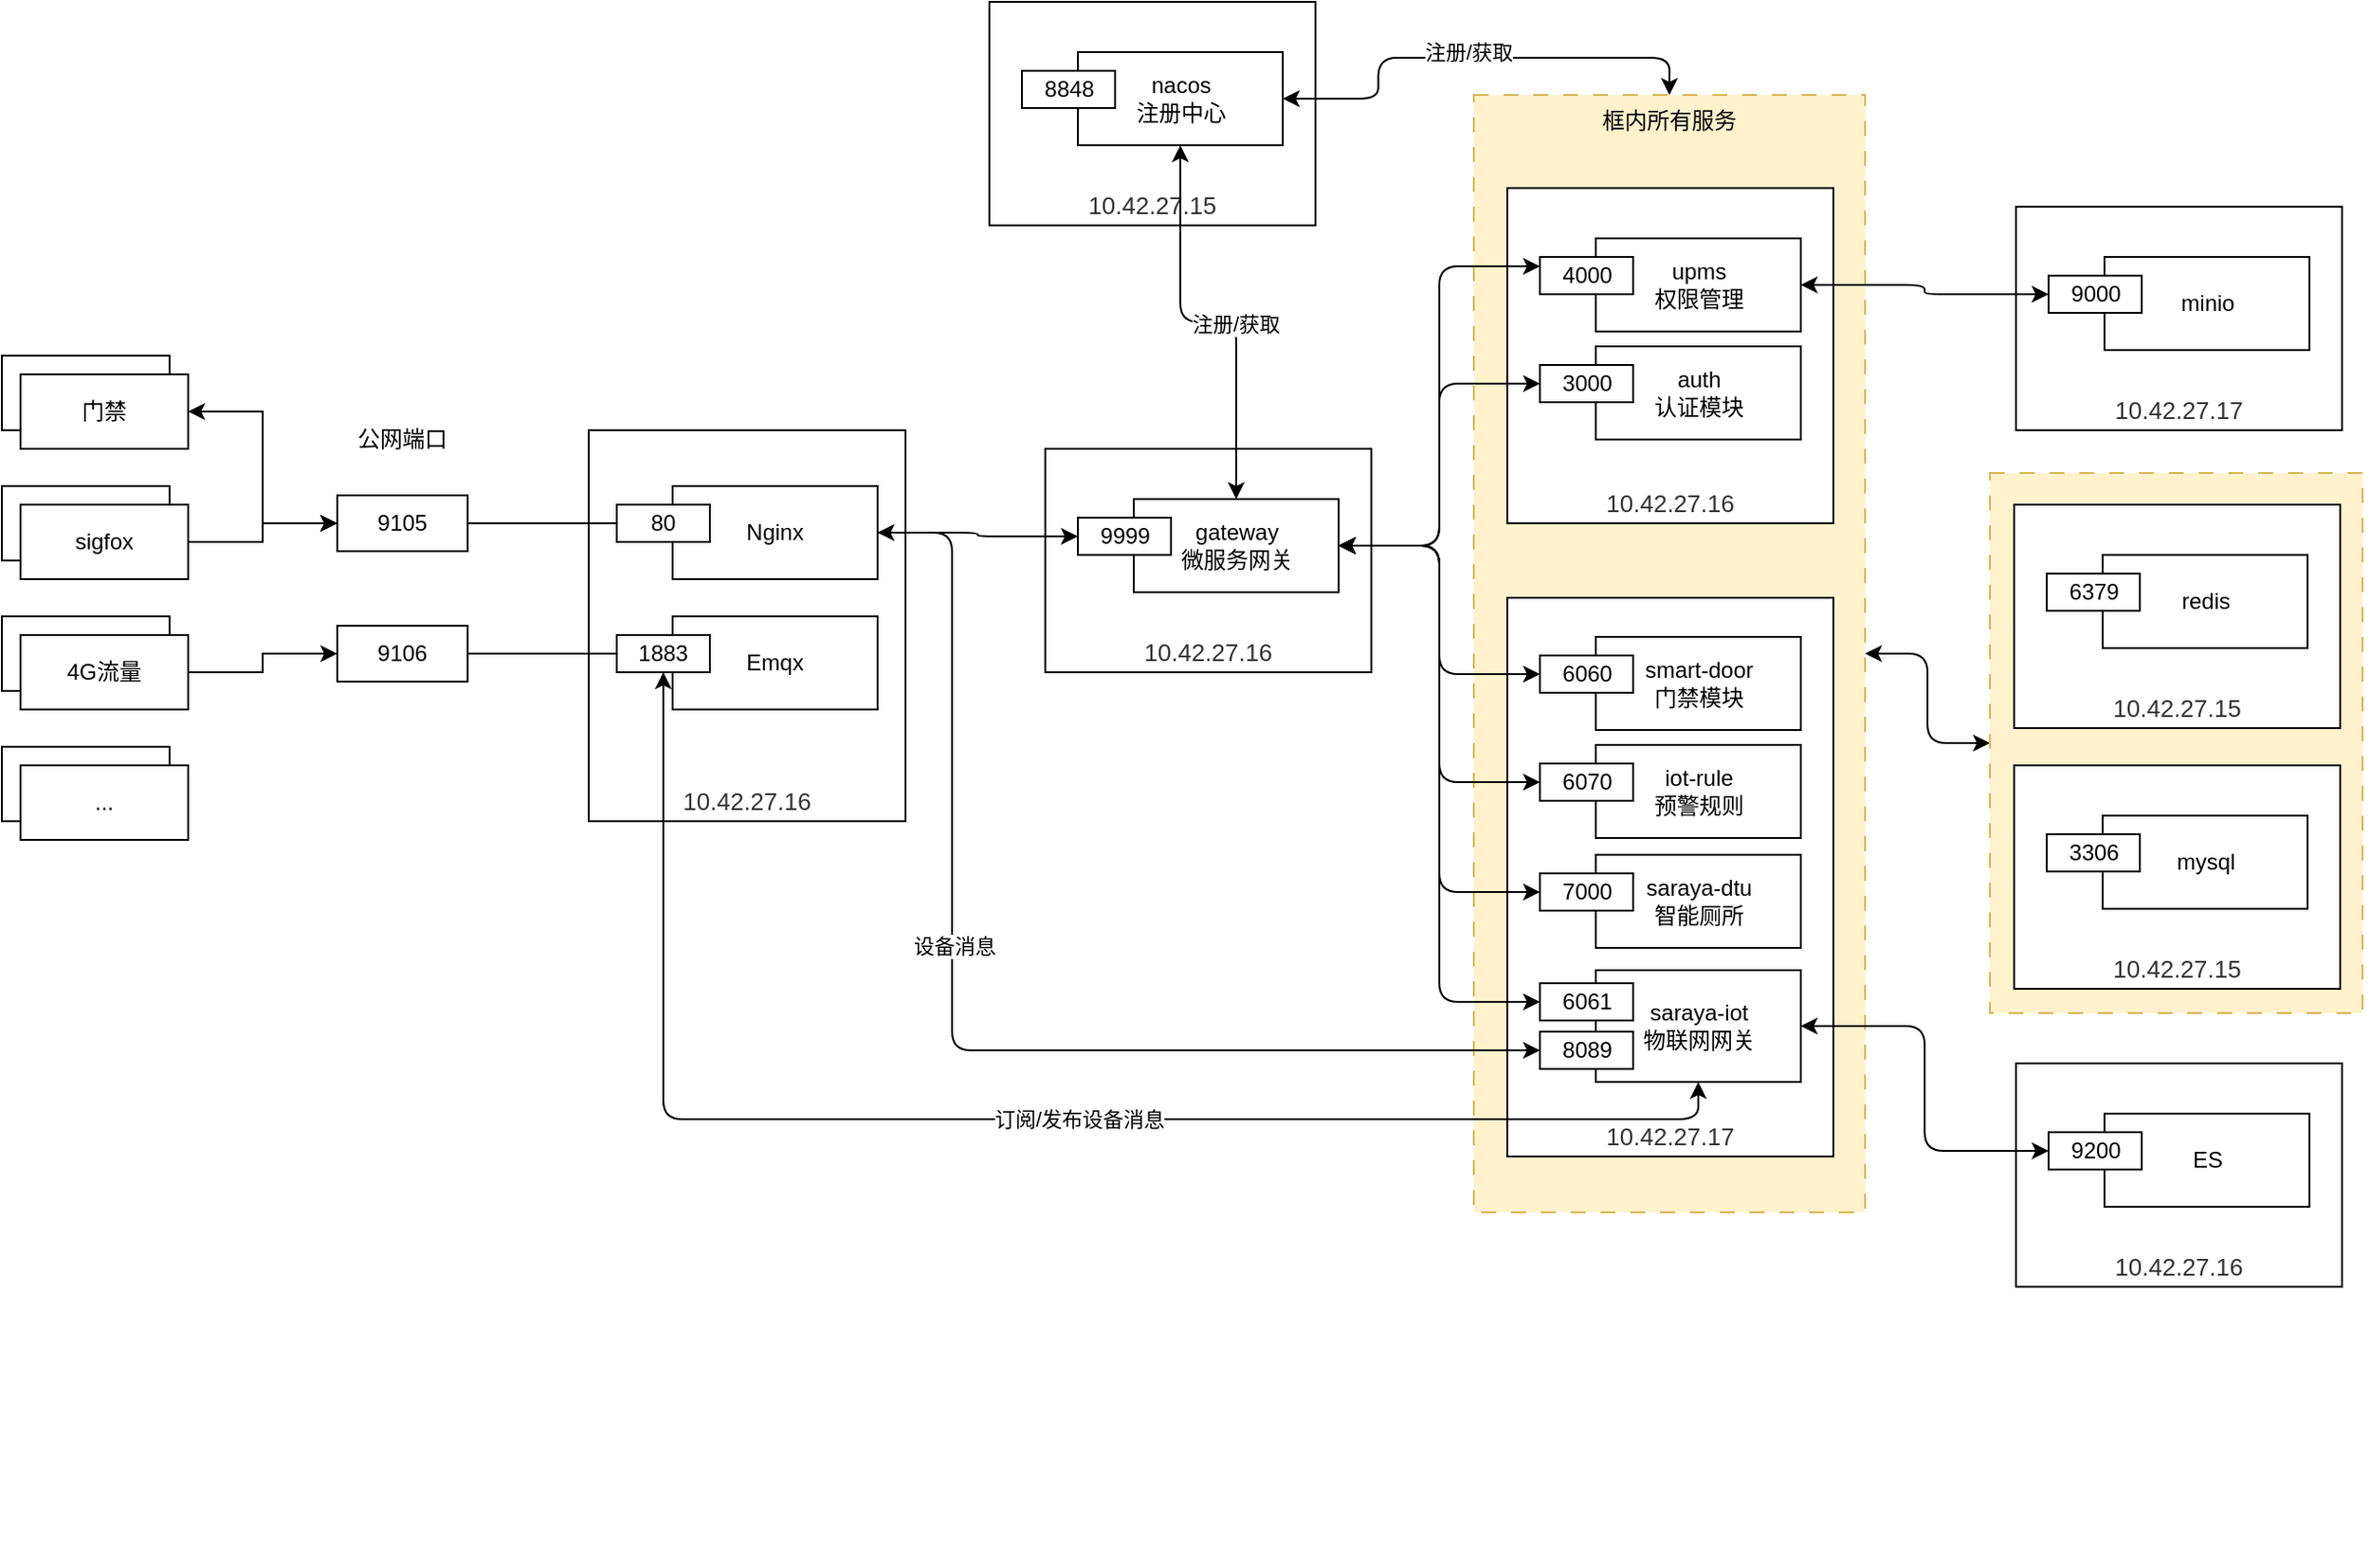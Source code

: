 <mxfile version="24.2.3" type="github">
  <diagram id="C5RBs43oDa-KdzZeNtuy" name="Page-1">
    <mxGraphModel dx="1008" dy="1761" grid="1" gridSize="10" guides="1" tooltips="1" connect="1" arrows="0" fold="1" page="1" pageScale="1" pageWidth="827" pageHeight="1169" math="0" shadow="0">
      <root>
        <mxCell id="WIyWlLk6GJQsqaUBKTNV-0" />
        <mxCell id="WIyWlLk6GJQsqaUBKTNV-1" parent="WIyWlLk6GJQsqaUBKTNV-0" />
        <mxCell id="b1t97wf94qJfbfh6B2mP-49" value="" style="group;rounded=0;" vertex="1" connectable="0" parent="WIyWlLk6GJQsqaUBKTNV-1">
          <mxGeometry x="560" y="-60" width="175" height="120" as="geometry" />
        </mxCell>
        <mxCell id="b1t97wf94qJfbfh6B2mP-50" value="&lt;span style=&quot;color: rgb(50, 50, 50); font-family: &amp;quot;Microsoft YaHei&amp;quot;, 微软雅黑, Arial; font-size: 13px; background-color: rgba(255, 255, 255, 0.01);&quot;&gt;10.42.27.15&lt;/span&gt;" style="rounded=0;whiteSpace=wrap;html=1;verticalAlign=bottom;" vertex="1" parent="b1t97wf94qJfbfh6B2mP-49">
          <mxGeometry width="175" height="120" as="geometry" />
        </mxCell>
        <mxCell id="b1t97wf94qJfbfh6B2mP-51" value="" style="group;rounded=0;" vertex="1" connectable="0" parent="b1t97wf94qJfbfh6B2mP-49">
          <mxGeometry x="17.5" y="27" width="140" height="50" as="geometry" />
        </mxCell>
        <mxCell id="b1t97wf94qJfbfh6B2mP-52" value="&lt;div&gt;nacos&lt;/div&gt;&lt;div&gt;注册中心&lt;/div&gt;" style="rounded=0;whiteSpace=wrap;html=1;" vertex="1" parent="b1t97wf94qJfbfh6B2mP-51">
          <mxGeometry x="30" width="110" height="50" as="geometry" />
        </mxCell>
        <mxCell id="b1t97wf94qJfbfh6B2mP-53" value="8848" style="rounded=0;whiteSpace=wrap;html=1;" vertex="1" parent="b1t97wf94qJfbfh6B2mP-51">
          <mxGeometry y="10" width="50" height="20" as="geometry" />
        </mxCell>
        <mxCell id="b1t97wf94qJfbfh6B2mP-149" style="edgeStyle=orthogonalEdgeStyle;orthogonalLoop=1;jettySize=auto;html=1;exitX=0.5;exitY=0;exitDx=0;exitDy=0;startArrow=classic;startFill=1;" edge="1" parent="WIyWlLk6GJQsqaUBKTNV-1" source="b1t97wf94qJfbfh6B2mP-143" target="b1t97wf94qJfbfh6B2mP-52">
          <mxGeometry relative="1" as="geometry" />
        </mxCell>
        <mxCell id="b1t97wf94qJfbfh6B2mP-153" value="注册/获取" style="edgeLabel;html=1;align=center;verticalAlign=middle;resizable=0;points=[];" vertex="1" connectable="0" parent="b1t97wf94qJfbfh6B2mP-149">
          <mxGeometry x="0.026" y="-3" relative="1" as="geometry">
            <mxPoint as="offset" />
          </mxGeometry>
        </mxCell>
        <mxCell id="b1t97wf94qJfbfh6B2mP-183" style="edgeStyle=orthogonalEdgeStyle;orthogonalLoop=1;jettySize=auto;html=1;exitX=1;exitY=0.5;exitDx=0;exitDy=0;startArrow=classic;startFill=1;" edge="1" parent="WIyWlLk6GJQsqaUBKTNV-1" source="b1t97wf94qJfbfh6B2mP-143" target="b1t97wf94qJfbfh6B2mP-182">
          <mxGeometry relative="1" as="geometry" />
        </mxCell>
        <mxCell id="b1t97wf94qJfbfh6B2mP-143" value="框内所有服务" style="rounded=0;whiteSpace=wrap;html=1;dashed=1;dashPattern=8 8;fillColor=#fff2cc;strokeColor=#d6b656;verticalAlign=top;" vertex="1" parent="WIyWlLk6GJQsqaUBKTNV-1">
          <mxGeometry x="820" y="-10" width="210" height="600" as="geometry" />
        </mxCell>
        <mxCell id="b1t97wf94qJfbfh6B2mP-24" value="" style="group;rounded=0;" vertex="1" connectable="0" parent="WIyWlLk6GJQsqaUBKTNV-1">
          <mxGeometry x="360" y="200" width="155" height="180" as="geometry" />
        </mxCell>
        <mxCell id="b1t97wf94qJfbfh6B2mP-15" value="" style="group;rounded=0;" vertex="1" connectable="0" parent="b1t97wf94qJfbfh6B2mP-24">
          <mxGeometry width="155" height="180" as="geometry" />
        </mxCell>
        <mxCell id="b1t97wf94qJfbfh6B2mP-23" value="&lt;span style=&quot;color: rgb(50, 50, 50); font-family: &amp;quot;Microsoft YaHei&amp;quot;, 微软雅黑, Arial; font-size: 13px; background-color: rgba(255, 255, 255, 0.01);&quot;&gt;10.42.27.16&lt;/span&gt;" style="rounded=0;whiteSpace=wrap;html=1;verticalAlign=bottom;" vertex="1" parent="b1t97wf94qJfbfh6B2mP-15">
          <mxGeometry x="-15" y="-30" width="170" height="210" as="geometry" />
        </mxCell>
        <mxCell id="b1t97wf94qJfbfh6B2mP-12" value="Nginx" style="rounded=0;whiteSpace=wrap;html=1;" vertex="1" parent="b1t97wf94qJfbfh6B2mP-15">
          <mxGeometry x="30" width="110" height="50" as="geometry" />
        </mxCell>
        <mxCell id="b1t97wf94qJfbfh6B2mP-13" value="80" style="rounded=0;whiteSpace=wrap;html=1;" vertex="1" parent="b1t97wf94qJfbfh6B2mP-15">
          <mxGeometry y="10" width="50" height="20" as="geometry" />
        </mxCell>
        <mxCell id="b1t97wf94qJfbfh6B2mP-17" value="" style="group;rounded=0;" vertex="1" connectable="0" parent="b1t97wf94qJfbfh6B2mP-24">
          <mxGeometry y="70" width="140" height="50" as="geometry" />
        </mxCell>
        <mxCell id="b1t97wf94qJfbfh6B2mP-18" value="Emqx" style="rounded=0;whiteSpace=wrap;html=1;" vertex="1" parent="b1t97wf94qJfbfh6B2mP-17">
          <mxGeometry x="30" width="110" height="50" as="geometry" />
        </mxCell>
        <mxCell id="b1t97wf94qJfbfh6B2mP-19" value="1883" style="rounded=0;whiteSpace=wrap;html=1;" vertex="1" parent="b1t97wf94qJfbfh6B2mP-17">
          <mxGeometry y="10" width="50" height="20" as="geometry" />
        </mxCell>
        <mxCell id="b1t97wf94qJfbfh6B2mP-0" value="门禁" style="rounded=0;whiteSpace=wrap;html=1;" vertex="1" parent="WIyWlLk6GJQsqaUBKTNV-1">
          <mxGeometry x="30" y="130" width="90" height="40" as="geometry" />
        </mxCell>
        <mxCell id="b1t97wf94qJfbfh6B2mP-1" value="4G流量" style="rounded=0;whiteSpace=wrap;html=1;" vertex="1" parent="WIyWlLk6GJQsqaUBKTNV-1">
          <mxGeometry x="30" y="270" width="90" height="40" as="geometry" />
        </mxCell>
        <mxCell id="b1t97wf94qJfbfh6B2mP-27" style="edgeStyle=orthogonalEdgeStyle;rounded=0;orthogonalLoop=1;jettySize=auto;html=1;exitX=1;exitY=0.5;exitDx=0;exitDy=0;entryX=0;entryY=0.5;entryDx=0;entryDy=0;endArrow=classic;endFill=1;startArrow=classic;startFill=1;" edge="1" parent="WIyWlLk6GJQsqaUBKTNV-1" source="b1t97wf94qJfbfh6B2mP-2" target="b1t97wf94qJfbfh6B2mP-9">
          <mxGeometry relative="1" as="geometry" />
        </mxCell>
        <mxCell id="b1t97wf94qJfbfh6B2mP-2" value="门禁" style="rounded=0;whiteSpace=wrap;html=1;" vertex="1" parent="WIyWlLk6GJQsqaUBKTNV-1">
          <mxGeometry x="40" y="140" width="90" height="40" as="geometry" />
        </mxCell>
        <mxCell id="b1t97wf94qJfbfh6B2mP-4" value="sigfox" style="rounded=0;whiteSpace=wrap;html=1;" vertex="1" parent="WIyWlLk6GJQsqaUBKTNV-1">
          <mxGeometry x="30" y="200" width="90" height="40" as="geometry" />
        </mxCell>
        <mxCell id="b1t97wf94qJfbfh6B2mP-28" style="edgeStyle=orthogonalEdgeStyle;rounded=0;orthogonalLoop=1;jettySize=auto;html=1;exitX=1;exitY=0.5;exitDx=0;exitDy=0;entryX=0;entryY=0.5;entryDx=0;entryDy=0;endArrow=classic;endFill=1;startArrow=none;startFill=0;" edge="1" parent="WIyWlLk6GJQsqaUBKTNV-1" source="b1t97wf94qJfbfh6B2mP-5" target="b1t97wf94qJfbfh6B2mP-9">
          <mxGeometry relative="1" as="geometry" />
        </mxCell>
        <mxCell id="b1t97wf94qJfbfh6B2mP-5" value="sigfox" style="rounded=0;whiteSpace=wrap;html=1;" vertex="1" parent="WIyWlLk6GJQsqaUBKTNV-1">
          <mxGeometry x="40" y="210" width="90" height="40" as="geometry" />
        </mxCell>
        <mxCell id="b1t97wf94qJfbfh6B2mP-29" style="edgeStyle=orthogonalEdgeStyle;rounded=0;orthogonalLoop=1;jettySize=auto;html=1;exitX=1;exitY=0.5;exitDx=0;exitDy=0;entryX=0;entryY=0.5;entryDx=0;entryDy=0;endArrow=classic;endFill=1;startArrow=none;startFill=0;" edge="1" parent="WIyWlLk6GJQsqaUBKTNV-1" source="b1t97wf94qJfbfh6B2mP-6" target="b1t97wf94qJfbfh6B2mP-10">
          <mxGeometry relative="1" as="geometry" />
        </mxCell>
        <mxCell id="b1t97wf94qJfbfh6B2mP-6" value="4G流量" style="rounded=0;whiteSpace=wrap;html=1;" vertex="1" parent="WIyWlLk6GJQsqaUBKTNV-1">
          <mxGeometry x="40" y="280" width="90" height="40" as="geometry" />
        </mxCell>
        <mxCell id="b1t97wf94qJfbfh6B2mP-7" value="..." style="rounded=0;whiteSpace=wrap;html=1;" vertex="1" parent="WIyWlLk6GJQsqaUBKTNV-1">
          <mxGeometry x="30" y="340" width="90" height="40" as="geometry" />
        </mxCell>
        <mxCell id="b1t97wf94qJfbfh6B2mP-8" value="..." style="rounded=0;whiteSpace=wrap;html=1;" vertex="1" parent="WIyWlLk6GJQsqaUBKTNV-1">
          <mxGeometry x="40" y="350" width="90" height="40" as="geometry" />
        </mxCell>
        <mxCell id="b1t97wf94qJfbfh6B2mP-25" style="edgeStyle=orthogonalEdgeStyle;rounded=0;orthogonalLoop=1;jettySize=auto;html=1;exitX=1;exitY=0.5;exitDx=0;exitDy=0;endArrow=none;endFill=0;" edge="1" parent="WIyWlLk6GJQsqaUBKTNV-1" source="b1t97wf94qJfbfh6B2mP-9" target="b1t97wf94qJfbfh6B2mP-13">
          <mxGeometry relative="1" as="geometry" />
        </mxCell>
        <mxCell id="b1t97wf94qJfbfh6B2mP-9" value="9105" style="rounded=0;whiteSpace=wrap;html=1;" vertex="1" parent="WIyWlLk6GJQsqaUBKTNV-1">
          <mxGeometry x="210" y="205" width="70" height="30" as="geometry" />
        </mxCell>
        <mxCell id="b1t97wf94qJfbfh6B2mP-26" style="edgeStyle=orthogonalEdgeStyle;rounded=0;orthogonalLoop=1;jettySize=auto;html=1;exitX=1;exitY=0.5;exitDx=0;exitDy=0;entryX=0;entryY=0.5;entryDx=0;entryDy=0;endArrow=none;endFill=0;" edge="1" parent="WIyWlLk6GJQsqaUBKTNV-1" source="b1t97wf94qJfbfh6B2mP-10" target="b1t97wf94qJfbfh6B2mP-19">
          <mxGeometry relative="1" as="geometry" />
        </mxCell>
        <mxCell id="b1t97wf94qJfbfh6B2mP-10" value="9106" style="rounded=0;whiteSpace=wrap;html=1;" vertex="1" parent="WIyWlLk6GJQsqaUBKTNV-1">
          <mxGeometry x="210" y="275" width="70" height="30" as="geometry" />
        </mxCell>
        <mxCell id="b1t97wf94qJfbfh6B2mP-11" value="公网端口" style="text;html=1;align=center;verticalAlign=middle;whiteSpace=wrap;rounded=0;" vertex="1" parent="WIyWlLk6GJQsqaUBKTNV-1">
          <mxGeometry x="215" y="160" width="60" height="30" as="geometry" />
        </mxCell>
        <mxCell id="b1t97wf94qJfbfh6B2mP-43" value="" style="group;rounded=0;" vertex="1" connectable="0" parent="WIyWlLk6GJQsqaUBKTNV-1">
          <mxGeometry x="590" y="180" width="175" height="120" as="geometry" />
        </mxCell>
        <mxCell id="b1t97wf94qJfbfh6B2mP-38" value="&lt;span style=&quot;color: rgb(50, 50, 50); font-family: &amp;quot;Microsoft YaHei&amp;quot;, 微软雅黑, Arial; font-size: 13px; background-color: rgba(255, 255, 255, 0.01);&quot;&gt;10.42.27.16&lt;/span&gt;" style="rounded=0;whiteSpace=wrap;html=1;verticalAlign=bottom;" vertex="1" parent="b1t97wf94qJfbfh6B2mP-43">
          <mxGeometry width="175" height="120" as="geometry" />
        </mxCell>
        <mxCell id="b1t97wf94qJfbfh6B2mP-40" value="" style="group;rounded=0;" vertex="1" connectable="0" parent="b1t97wf94qJfbfh6B2mP-43">
          <mxGeometry x="17.5" y="27" width="140" height="50" as="geometry" />
        </mxCell>
        <mxCell id="b1t97wf94qJfbfh6B2mP-41" value="gateway&lt;div&gt;微服务网关&lt;/div&gt;" style="rounded=0;whiteSpace=wrap;html=1;" vertex="1" parent="b1t97wf94qJfbfh6B2mP-40">
          <mxGeometry x="30" width="110" height="50" as="geometry" />
        </mxCell>
        <mxCell id="b1t97wf94qJfbfh6B2mP-42" value="9999" style="rounded=0;whiteSpace=wrap;html=1;" vertex="1" parent="b1t97wf94qJfbfh6B2mP-40">
          <mxGeometry y="10" width="50" height="20" as="geometry" />
        </mxCell>
        <mxCell id="b1t97wf94qJfbfh6B2mP-60" value="" style="group;rounded=0;" vertex="1" connectable="0" parent="WIyWlLk6GJQsqaUBKTNV-1">
          <mxGeometry x="1111" y="50" width="175" height="120" as="geometry" />
        </mxCell>
        <mxCell id="b1t97wf94qJfbfh6B2mP-61" value="&lt;span style=&quot;color: rgb(50, 50, 50); font-family: &amp;quot;Microsoft YaHei&amp;quot;, 微软雅黑, Arial; font-size: 13px; background-color: rgba(255, 255, 255, 0.01);&quot;&gt;10.42.27.17&lt;/span&gt;" style="rounded=0;whiteSpace=wrap;html=1;verticalAlign=bottom;" vertex="1" parent="b1t97wf94qJfbfh6B2mP-60">
          <mxGeometry width="175" height="120" as="geometry" />
        </mxCell>
        <mxCell id="b1t97wf94qJfbfh6B2mP-62" value="" style="group;rounded=0;" vertex="1" connectable="0" parent="b1t97wf94qJfbfh6B2mP-60">
          <mxGeometry x="17.5" y="27" width="140" height="50" as="geometry" />
        </mxCell>
        <mxCell id="b1t97wf94qJfbfh6B2mP-63" value="minio" style="rounded=0;whiteSpace=wrap;html=1;" vertex="1" parent="b1t97wf94qJfbfh6B2mP-62">
          <mxGeometry x="30" width="110" height="50" as="geometry" />
        </mxCell>
        <mxCell id="b1t97wf94qJfbfh6B2mP-64" value="9000" style="rounded=0;whiteSpace=wrap;html=1;" vertex="1" parent="b1t97wf94qJfbfh6B2mP-62">
          <mxGeometry y="10" width="50" height="20" as="geometry" />
        </mxCell>
        <mxCell id="b1t97wf94qJfbfh6B2mP-66" value="" style="group;rounded=0;" vertex="1" connectable="0" parent="WIyWlLk6GJQsqaUBKTNV-1">
          <mxGeometry x="1111" y="510" width="175" height="120" as="geometry" />
        </mxCell>
        <mxCell id="b1t97wf94qJfbfh6B2mP-67" value="&lt;span style=&quot;color: rgb(50, 50, 50); font-family: &amp;quot;Microsoft YaHei&amp;quot;, 微软雅黑, Arial; font-size: 13px; background-color: rgba(255, 255, 255, 0.01);&quot;&gt;10.42.27.16&lt;/span&gt;" style="rounded=0;whiteSpace=wrap;html=1;verticalAlign=bottom;" vertex="1" parent="b1t97wf94qJfbfh6B2mP-66">
          <mxGeometry width="175" height="120" as="geometry" />
        </mxCell>
        <mxCell id="b1t97wf94qJfbfh6B2mP-68" value="" style="group;rounded=0;" vertex="1" connectable="0" parent="b1t97wf94qJfbfh6B2mP-66">
          <mxGeometry x="17.5" y="27" width="140" height="50" as="geometry" />
        </mxCell>
        <mxCell id="b1t97wf94qJfbfh6B2mP-69" value="ES" style="rounded=0;whiteSpace=wrap;html=1;" vertex="1" parent="b1t97wf94qJfbfh6B2mP-68">
          <mxGeometry x="30" width="110" height="50" as="geometry" />
        </mxCell>
        <mxCell id="b1t97wf94qJfbfh6B2mP-70" value="9200" style="rounded=0;whiteSpace=wrap;html=1;" vertex="1" parent="b1t97wf94qJfbfh6B2mP-68">
          <mxGeometry y="10" width="50" height="20" as="geometry" />
        </mxCell>
        <mxCell id="b1t97wf94qJfbfh6B2mP-71" value="" style="group;rounded=0;" vertex="1" connectable="0" parent="WIyWlLk6GJQsqaUBKTNV-1">
          <mxGeometry x="838" y="40" width="175" height="180" as="geometry" />
        </mxCell>
        <mxCell id="b1t97wf94qJfbfh6B2mP-72" value="&lt;span style=&quot;color: rgb(50, 50, 50); font-family: &amp;quot;Microsoft YaHei&amp;quot;, 微软雅黑, Arial; font-size: 13px; background-color: rgba(255, 255, 255, 0.01);&quot;&gt;10.42.27.16&lt;/span&gt;" style="rounded=0;whiteSpace=wrap;html=1;verticalAlign=bottom;" vertex="1" parent="b1t97wf94qJfbfh6B2mP-71">
          <mxGeometry width="175" height="180" as="geometry" />
        </mxCell>
        <mxCell id="b1t97wf94qJfbfh6B2mP-73" value="" style="group;rounded=0;" vertex="1" connectable="0" parent="b1t97wf94qJfbfh6B2mP-71">
          <mxGeometry x="17.5" y="27" width="140" height="50" as="geometry" />
        </mxCell>
        <mxCell id="b1t97wf94qJfbfh6B2mP-74" value="" style="group;rounded=0;" vertex="1" connectable="0" parent="b1t97wf94qJfbfh6B2mP-73">
          <mxGeometry width="140" height="50" as="geometry" />
        </mxCell>
        <mxCell id="b1t97wf94qJfbfh6B2mP-75" value="upms&lt;div&gt;权限管理&lt;/div&gt;" style="rounded=0;whiteSpace=wrap;html=1;" vertex="1" parent="b1t97wf94qJfbfh6B2mP-74">
          <mxGeometry x="30" width="110" height="50" as="geometry" />
        </mxCell>
        <mxCell id="b1t97wf94qJfbfh6B2mP-76" value="4000" style="rounded=0;whiteSpace=wrap;html=1;" vertex="1" parent="b1t97wf94qJfbfh6B2mP-74">
          <mxGeometry y="10" width="50" height="20" as="geometry" />
        </mxCell>
        <mxCell id="b1t97wf94qJfbfh6B2mP-77" value="" style="group;rounded=0;" vertex="1" connectable="0" parent="b1t97wf94qJfbfh6B2mP-71">
          <mxGeometry x="17.5" y="85" width="140" height="50" as="geometry" />
        </mxCell>
        <mxCell id="b1t97wf94qJfbfh6B2mP-78" value="" style="group;rounded=0;" vertex="1" connectable="0" parent="b1t97wf94qJfbfh6B2mP-77">
          <mxGeometry width="140" height="50" as="geometry" />
        </mxCell>
        <mxCell id="b1t97wf94qJfbfh6B2mP-79" value="auth&lt;div&gt;认证模块&lt;/div&gt;" style="rounded=0;whiteSpace=wrap;html=1;" vertex="1" parent="b1t97wf94qJfbfh6B2mP-78">
          <mxGeometry x="30" width="110" height="50" as="geometry" />
        </mxCell>
        <mxCell id="b1t97wf94qJfbfh6B2mP-80" value="3000" style="rounded=0;whiteSpace=wrap;html=1;" vertex="1" parent="b1t97wf94qJfbfh6B2mP-78">
          <mxGeometry y="10" width="50" height="20" as="geometry" />
        </mxCell>
        <mxCell id="b1t97wf94qJfbfh6B2mP-89" value="" style="group;rounded=0;" vertex="1" connectable="0" parent="WIyWlLk6GJQsqaUBKTNV-1">
          <mxGeometry x="838" y="260" width="175" height="300" as="geometry" />
        </mxCell>
        <mxCell id="b1t97wf94qJfbfh6B2mP-90" value="&lt;span style=&quot;color: rgb(50, 50, 50); font-family: &amp;quot;Microsoft YaHei&amp;quot;, 微软雅黑, Arial; font-size: 13px; background-color: rgba(255, 255, 255, 0.01);&quot;&gt;10.42.27.17&lt;/span&gt;" style="rounded=0;whiteSpace=wrap;html=1;verticalAlign=bottom;" vertex="1" parent="b1t97wf94qJfbfh6B2mP-89">
          <mxGeometry width="175" height="300" as="geometry" />
        </mxCell>
        <mxCell id="b1t97wf94qJfbfh6B2mP-91" value="" style="group;rounded=0;" vertex="1" connectable="0" parent="b1t97wf94qJfbfh6B2mP-89">
          <mxGeometry x="17.5" y="21" width="140" height="50" as="geometry" />
        </mxCell>
        <mxCell id="b1t97wf94qJfbfh6B2mP-92" value="" style="group;rounded=0;" vertex="1" connectable="0" parent="b1t97wf94qJfbfh6B2mP-91">
          <mxGeometry width="140" height="50" as="geometry" />
        </mxCell>
        <mxCell id="b1t97wf94qJfbfh6B2mP-93" value="&lt;div&gt;smart-door&lt;/div&gt;&lt;div&gt;门禁模块&lt;/div&gt;" style="rounded=0;whiteSpace=wrap;html=1;" vertex="1" parent="b1t97wf94qJfbfh6B2mP-92">
          <mxGeometry x="30" width="110" height="50" as="geometry" />
        </mxCell>
        <mxCell id="b1t97wf94qJfbfh6B2mP-94" value="6060" style="rounded=0;whiteSpace=wrap;html=1;" vertex="1" parent="b1t97wf94qJfbfh6B2mP-92">
          <mxGeometry y="10" width="50" height="20" as="geometry" />
        </mxCell>
        <mxCell id="b1t97wf94qJfbfh6B2mP-95" value="" style="group;rounded=0;" vertex="1" connectable="0" parent="b1t97wf94qJfbfh6B2mP-89">
          <mxGeometry x="17.5" y="79" width="140" height="50" as="geometry" />
        </mxCell>
        <mxCell id="b1t97wf94qJfbfh6B2mP-96" value="" style="group;rounded=0;" vertex="1" connectable="0" parent="b1t97wf94qJfbfh6B2mP-95">
          <mxGeometry width="140" height="50" as="geometry" />
        </mxCell>
        <mxCell id="b1t97wf94qJfbfh6B2mP-97" value="&lt;div&gt;iot-rule&lt;/div&gt;&lt;div&gt;预警规则&lt;/div&gt;" style="rounded=0;whiteSpace=wrap;html=1;" vertex="1" parent="b1t97wf94qJfbfh6B2mP-96">
          <mxGeometry x="30" width="110" height="50" as="geometry" />
        </mxCell>
        <mxCell id="b1t97wf94qJfbfh6B2mP-98" value="6070" style="rounded=0;whiteSpace=wrap;html=1;" vertex="1" parent="b1t97wf94qJfbfh6B2mP-96">
          <mxGeometry y="10" width="50" height="20" as="geometry" />
        </mxCell>
        <mxCell id="b1t97wf94qJfbfh6B2mP-99" value="" style="group;rounded=0;" vertex="1" connectable="0" parent="b1t97wf94qJfbfh6B2mP-89">
          <mxGeometry x="17.5" y="138" width="140" height="50" as="geometry" />
        </mxCell>
        <mxCell id="b1t97wf94qJfbfh6B2mP-100" value="" style="group;rounded=0;" vertex="1" connectable="0" parent="b1t97wf94qJfbfh6B2mP-99">
          <mxGeometry width="140" height="50" as="geometry" />
        </mxCell>
        <mxCell id="b1t97wf94qJfbfh6B2mP-101" value="&lt;div&gt;saraya-dtu&lt;/div&gt;&lt;div&gt;智能厕所&lt;/div&gt;" style="rounded=0;whiteSpace=wrap;html=1;" vertex="1" parent="b1t97wf94qJfbfh6B2mP-100">
          <mxGeometry x="30" width="110" height="50" as="geometry" />
        </mxCell>
        <mxCell id="b1t97wf94qJfbfh6B2mP-102" value="7000" style="rounded=0;whiteSpace=wrap;html=1;" vertex="1" parent="b1t97wf94qJfbfh6B2mP-100">
          <mxGeometry y="10" width="50" height="20" as="geometry" />
        </mxCell>
        <mxCell id="b1t97wf94qJfbfh6B2mP-104" value="" style="group;rounded=0;" vertex="1" connectable="0" parent="b1t97wf94qJfbfh6B2mP-89">
          <mxGeometry x="17.5" y="200" width="140" height="60" as="geometry" />
        </mxCell>
        <mxCell id="b1t97wf94qJfbfh6B2mP-105" value="saraya-iot&lt;div&gt;物联网网关&lt;/div&gt;" style="rounded=0;whiteSpace=wrap;html=1;" vertex="1" parent="b1t97wf94qJfbfh6B2mP-104">
          <mxGeometry x="30" width="110" height="60" as="geometry" />
        </mxCell>
        <mxCell id="b1t97wf94qJfbfh6B2mP-106" value="6061" style="rounded=0;whiteSpace=wrap;html=1;" vertex="1" parent="b1t97wf94qJfbfh6B2mP-104">
          <mxGeometry y="7" width="50" height="20" as="geometry" />
        </mxCell>
        <mxCell id="b1t97wf94qJfbfh6B2mP-107" value="8089" style="rounded=0;whiteSpace=wrap;html=1;" vertex="1" parent="b1t97wf94qJfbfh6B2mP-104">
          <mxGeometry y="33" width="50" height="20" as="geometry" />
        </mxCell>
        <mxCell id="b1t97wf94qJfbfh6B2mP-108" style="edgeStyle=orthogonalEdgeStyle;rounded=1;orthogonalLoop=1;jettySize=auto;html=1;exitX=1;exitY=0.5;exitDx=0;exitDy=0;entryX=0;entryY=0.25;entryDx=0;entryDy=0;endArrow=classic;endFill=1;curved=0;startArrow=classic;startFill=1;" edge="1" parent="WIyWlLk6GJQsqaUBKTNV-1" source="b1t97wf94qJfbfh6B2mP-41" target="b1t97wf94qJfbfh6B2mP-76">
          <mxGeometry relative="1" as="geometry" />
        </mxCell>
        <mxCell id="b1t97wf94qJfbfh6B2mP-110" style="edgeStyle=orthogonalEdgeStyle;rounded=1;orthogonalLoop=1;jettySize=auto;html=1;exitX=1;exitY=0.5;exitDx=0;exitDy=0;entryX=0;entryY=0.5;entryDx=0;entryDy=0;curved=0;startArrow=classic;startFill=1;" edge="1" parent="WIyWlLk6GJQsqaUBKTNV-1" source="b1t97wf94qJfbfh6B2mP-41" target="b1t97wf94qJfbfh6B2mP-80">
          <mxGeometry relative="1" as="geometry" />
        </mxCell>
        <mxCell id="b1t97wf94qJfbfh6B2mP-111" style="edgeStyle=orthogonalEdgeStyle;rounded=1;orthogonalLoop=1;jettySize=auto;html=1;exitX=1;exitY=0.5;exitDx=0;exitDy=0;entryX=0;entryY=0.5;entryDx=0;entryDy=0;strokeColor=default;curved=0;startArrow=classic;startFill=1;" edge="1" parent="WIyWlLk6GJQsqaUBKTNV-1" source="b1t97wf94qJfbfh6B2mP-41" target="b1t97wf94qJfbfh6B2mP-94">
          <mxGeometry relative="1" as="geometry" />
        </mxCell>
        <mxCell id="b1t97wf94qJfbfh6B2mP-112" style="edgeStyle=orthogonalEdgeStyle;orthogonalLoop=1;jettySize=auto;html=1;exitX=1;exitY=0.5;exitDx=0;exitDy=0;entryX=0;entryY=0.5;entryDx=0;entryDy=0;strokeColor=default;rounded=1;curved=0;" edge="1" parent="WIyWlLk6GJQsqaUBKTNV-1" source="b1t97wf94qJfbfh6B2mP-12" target="b1t97wf94qJfbfh6B2mP-42">
          <mxGeometry relative="1" as="geometry" />
        </mxCell>
        <mxCell id="b1t97wf94qJfbfh6B2mP-122" style="edgeStyle=orthogonalEdgeStyle;orthogonalLoop=1;jettySize=auto;html=1;exitX=1;exitY=0.5;exitDx=0;exitDy=0;entryX=0;entryY=0.5;entryDx=0;entryDy=0;startArrow=classic;startFill=1;" edge="1" parent="WIyWlLk6GJQsqaUBKTNV-1" source="b1t97wf94qJfbfh6B2mP-41" target="b1t97wf94qJfbfh6B2mP-98">
          <mxGeometry relative="1" as="geometry" />
        </mxCell>
        <mxCell id="b1t97wf94qJfbfh6B2mP-123" style="edgeStyle=orthogonalEdgeStyle;orthogonalLoop=1;jettySize=auto;html=1;exitX=1;exitY=0.5;exitDx=0;exitDy=0;entryX=0;entryY=0.5;entryDx=0;entryDy=0;startArrow=classic;startFill=1;" edge="1" parent="WIyWlLk6GJQsqaUBKTNV-1" source="b1t97wf94qJfbfh6B2mP-41" target="b1t97wf94qJfbfh6B2mP-102">
          <mxGeometry relative="1" as="geometry" />
        </mxCell>
        <mxCell id="b1t97wf94qJfbfh6B2mP-124" style="edgeStyle=orthogonalEdgeStyle;orthogonalLoop=1;jettySize=auto;html=1;exitX=1;exitY=0.5;exitDx=0;exitDy=0;entryX=0;entryY=0.5;entryDx=0;entryDy=0;startArrow=classic;startFill=1;" edge="1" parent="WIyWlLk6GJQsqaUBKTNV-1" source="b1t97wf94qJfbfh6B2mP-41" target="b1t97wf94qJfbfh6B2mP-106">
          <mxGeometry relative="1" as="geometry" />
        </mxCell>
        <mxCell id="b1t97wf94qJfbfh6B2mP-126" style="edgeStyle=orthogonalEdgeStyle;orthogonalLoop=1;jettySize=auto;html=1;exitX=1;exitY=0.5;exitDx=0;exitDy=0;entryX=0;entryY=0.5;entryDx=0;entryDy=0;startArrow=classic;startFill=1;" edge="1" parent="WIyWlLk6GJQsqaUBKTNV-1" source="b1t97wf94qJfbfh6B2mP-12" target="b1t97wf94qJfbfh6B2mP-107">
          <mxGeometry relative="1" as="geometry">
            <Array as="points">
              <mxPoint x="540" y="225" />
              <mxPoint x="540" y="503" />
            </Array>
          </mxGeometry>
        </mxCell>
        <mxCell id="b1t97wf94qJfbfh6B2mP-184" value="设备消息" style="edgeLabel;html=1;align=center;verticalAlign=middle;resizable=0;points=[];" vertex="1" connectable="0" parent="b1t97wf94qJfbfh6B2mP-126">
          <mxGeometry x="-0.174" y="1" relative="1" as="geometry">
            <mxPoint as="offset" />
          </mxGeometry>
        </mxCell>
        <mxCell id="b1t97wf94qJfbfh6B2mP-127" style="edgeStyle=orthogonalEdgeStyle;orthogonalLoop=1;jettySize=auto;html=1;exitX=0.5;exitY=1;exitDx=0;exitDy=0;entryX=0.5;entryY=1;entryDx=0;entryDy=0;startArrow=classic;startFill=1;" edge="1" parent="WIyWlLk6GJQsqaUBKTNV-1" source="b1t97wf94qJfbfh6B2mP-105" target="b1t97wf94qJfbfh6B2mP-19">
          <mxGeometry relative="1" as="geometry" />
        </mxCell>
        <mxCell id="b1t97wf94qJfbfh6B2mP-128" value="订阅/发布设备消息" style="edgeLabel;html=1;align=center;verticalAlign=middle;resizable=0;points=[];" vertex="1" connectable="0" parent="b1t97wf94qJfbfh6B2mP-127">
          <mxGeometry x="-0.136" relative="1" as="geometry">
            <mxPoint as="offset" />
          </mxGeometry>
        </mxCell>
        <mxCell id="b1t97wf94qJfbfh6B2mP-129" style="edgeStyle=orthogonalEdgeStyle;orthogonalLoop=1;jettySize=auto;html=1;exitX=1;exitY=0.5;exitDx=0;exitDy=0;entryX=0;entryY=0.5;entryDx=0;entryDy=0;startArrow=classic;startFill=1;" edge="1" parent="WIyWlLk6GJQsqaUBKTNV-1" source="b1t97wf94qJfbfh6B2mP-105" target="b1t97wf94qJfbfh6B2mP-70">
          <mxGeometry relative="1" as="geometry" />
        </mxCell>
        <mxCell id="b1t97wf94qJfbfh6B2mP-150" style="edgeStyle=orthogonalEdgeStyle;orthogonalLoop=1;jettySize=auto;html=1;exitX=0.5;exitY=0;exitDx=0;exitDy=0;startArrow=classic;startFill=1;" edge="1" parent="WIyWlLk6GJQsqaUBKTNV-1" source="b1t97wf94qJfbfh6B2mP-41" target="b1t97wf94qJfbfh6B2mP-52">
          <mxGeometry relative="1" as="geometry">
            <mxPoint x="693" y="20" as="targetPoint" />
          </mxGeometry>
        </mxCell>
        <mxCell id="b1t97wf94qJfbfh6B2mP-151" value="注册/获取" style="edgeLabel;html=1;align=center;verticalAlign=middle;resizable=0;points=[];" vertex="1" connectable="0" parent="b1t97wf94qJfbfh6B2mP-150">
          <mxGeometry x="-0.121" y="1" relative="1" as="geometry">
            <mxPoint x="1" as="offset" />
          </mxGeometry>
        </mxCell>
        <mxCell id="b1t97wf94qJfbfh6B2mP-154" style="edgeStyle=orthogonalEdgeStyle;orthogonalLoop=1;jettySize=auto;html=1;exitX=1;exitY=0.5;exitDx=0;exitDy=0;entryX=0;entryY=0.5;entryDx=0;entryDy=0;startArrow=classic;startFill=1;" edge="1" parent="WIyWlLk6GJQsqaUBKTNV-1" source="b1t97wf94qJfbfh6B2mP-75" target="b1t97wf94qJfbfh6B2mP-64">
          <mxGeometry relative="1" as="geometry" />
        </mxCell>
        <mxCell id="b1t97wf94qJfbfh6B2mP-175" value="" style="group" vertex="1" connectable="0" parent="WIyWlLk6GJQsqaUBKTNV-1">
          <mxGeometry x="1110" y="210" width="190" height="570" as="geometry" />
        </mxCell>
        <mxCell id="b1t97wf94qJfbfh6B2mP-182" value="" style="rounded=0;whiteSpace=wrap;html=1;dashed=1;dashPattern=8 8;fillColor=#fff2cc;strokeColor=#d6b656;verticalAlign=top;" vertex="1" parent="b1t97wf94qJfbfh6B2mP-175">
          <mxGeometry x="-13" y="-17" width="200" height="290" as="geometry" />
        </mxCell>
        <mxCell id="b1t97wf94qJfbfh6B2mP-45" value="&lt;span style=&quot;color: rgb(50, 50, 50); font-family: &amp;quot;Microsoft YaHei&amp;quot;, 微软雅黑, Arial; font-size: 13px; background-color: rgba(255, 255, 255, 0.01);&quot;&gt;10.42.27.15&lt;/span&gt;" style="rounded=0;whiteSpace=wrap;html=1;verticalAlign=bottom;" vertex="1" parent="b1t97wf94qJfbfh6B2mP-175">
          <mxGeometry width="175" height="120" as="geometry" />
        </mxCell>
        <mxCell id="b1t97wf94qJfbfh6B2mP-46" value="" style="group;rounded=0;" vertex="1" connectable="0" parent="b1t97wf94qJfbfh6B2mP-175">
          <mxGeometry x="17.5" y="27" width="140" height="50" as="geometry" />
        </mxCell>
        <mxCell id="b1t97wf94qJfbfh6B2mP-54" value="" style="group;rounded=0;" vertex="1" connectable="0" parent="b1t97wf94qJfbfh6B2mP-46">
          <mxGeometry width="140" height="50" as="geometry" />
        </mxCell>
        <mxCell id="b1t97wf94qJfbfh6B2mP-47" value="redis" style="rounded=0;whiteSpace=wrap;html=1;" vertex="1" parent="b1t97wf94qJfbfh6B2mP-54">
          <mxGeometry x="30" width="110" height="50" as="geometry" />
        </mxCell>
        <mxCell id="b1t97wf94qJfbfh6B2mP-48" value="6379" style="rounded=0;whiteSpace=wrap;html=1;" vertex="1" parent="b1t97wf94qJfbfh6B2mP-54">
          <mxGeometry y="10" width="50" height="20" as="geometry" />
        </mxCell>
        <mxCell id="b1t97wf94qJfbfh6B2mP-176" value="" style="group" vertex="1" connectable="0" parent="WIyWlLk6GJQsqaUBKTNV-1">
          <mxGeometry x="1110" y="350" width="175" height="120" as="geometry" />
        </mxCell>
        <mxCell id="b1t97wf94qJfbfh6B2mP-177" value="&lt;span style=&quot;color: rgb(50, 50, 50); font-family: &amp;quot;Microsoft YaHei&amp;quot;, 微软雅黑, Arial; font-size: 13px; background-color: rgba(255, 255, 255, 0.01);&quot;&gt;10.42.27.15&lt;/span&gt;" style="rounded=0;whiteSpace=wrap;html=1;verticalAlign=bottom;" vertex="1" parent="b1t97wf94qJfbfh6B2mP-176">
          <mxGeometry width="175" height="120" as="geometry" />
        </mxCell>
        <mxCell id="b1t97wf94qJfbfh6B2mP-178" value="" style="group;rounded=0;" vertex="1" connectable="0" parent="b1t97wf94qJfbfh6B2mP-176">
          <mxGeometry x="17.5" y="27" width="140" height="50" as="geometry" />
        </mxCell>
        <mxCell id="b1t97wf94qJfbfh6B2mP-179" value="" style="group;rounded=0;" vertex="1" connectable="0" parent="b1t97wf94qJfbfh6B2mP-178">
          <mxGeometry width="140" height="50" as="geometry" />
        </mxCell>
        <mxCell id="b1t97wf94qJfbfh6B2mP-180" value="mysql" style="rounded=0;whiteSpace=wrap;html=1;" vertex="1" parent="b1t97wf94qJfbfh6B2mP-179">
          <mxGeometry x="30" width="110" height="50" as="geometry" />
        </mxCell>
        <mxCell id="b1t97wf94qJfbfh6B2mP-181" value="3306" style="rounded=0;whiteSpace=wrap;html=1;" vertex="1" parent="b1t97wf94qJfbfh6B2mP-179">
          <mxGeometry y="10" width="50" height="20" as="geometry" />
        </mxCell>
      </root>
    </mxGraphModel>
  </diagram>
</mxfile>
